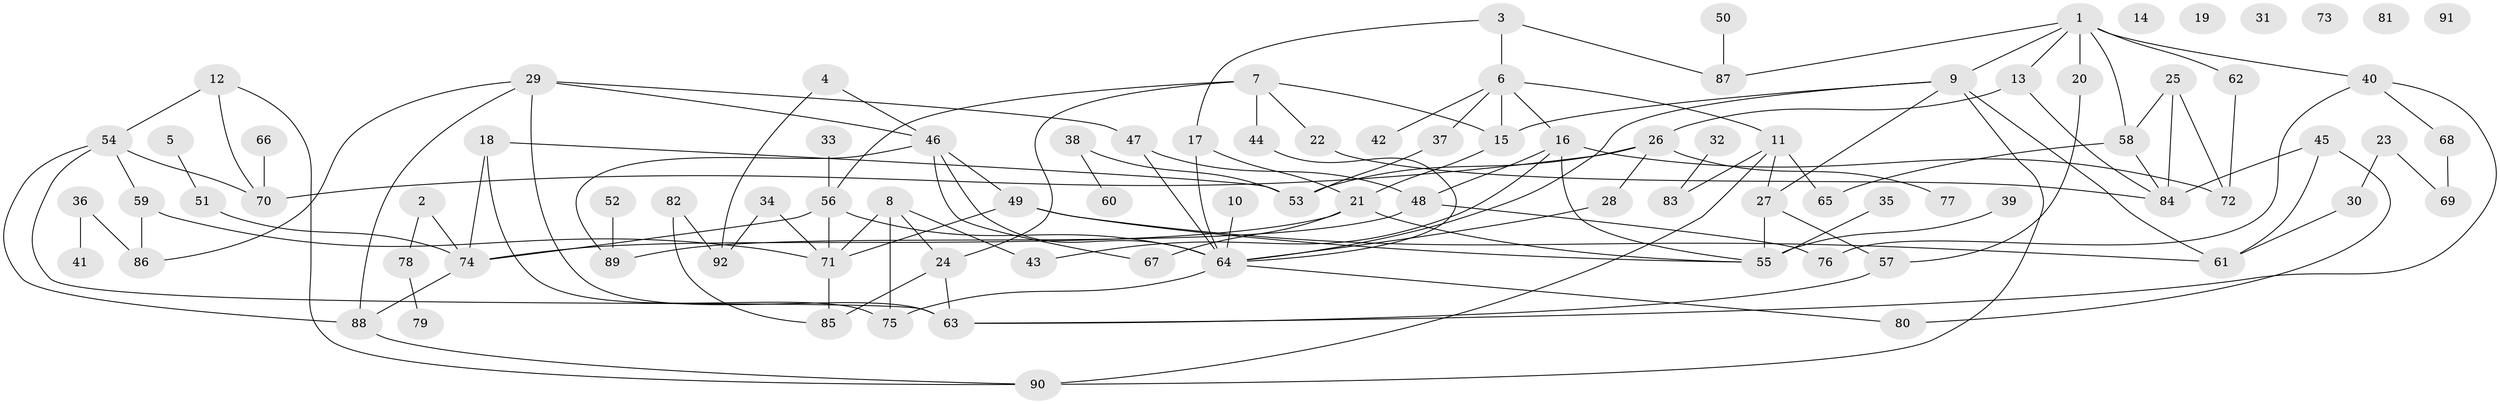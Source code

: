 // coarse degree distribution, {7: 0.06451612903225806, 2: 0.20967741935483872, 3: 0.0967741935483871, 1: 0.20967741935483872, 5: 0.0967741935483871, 4: 0.08064516129032258, 8: 0.03225806451612903, 6: 0.08064516129032258, 0: 0.0967741935483871, 14: 0.016129032258064516, 9: 0.016129032258064516}
// Generated by graph-tools (version 1.1) at 2025/41/03/06/25 10:41:22]
// undirected, 92 vertices, 134 edges
graph export_dot {
graph [start="1"]
  node [color=gray90,style=filled];
  1;
  2;
  3;
  4;
  5;
  6;
  7;
  8;
  9;
  10;
  11;
  12;
  13;
  14;
  15;
  16;
  17;
  18;
  19;
  20;
  21;
  22;
  23;
  24;
  25;
  26;
  27;
  28;
  29;
  30;
  31;
  32;
  33;
  34;
  35;
  36;
  37;
  38;
  39;
  40;
  41;
  42;
  43;
  44;
  45;
  46;
  47;
  48;
  49;
  50;
  51;
  52;
  53;
  54;
  55;
  56;
  57;
  58;
  59;
  60;
  61;
  62;
  63;
  64;
  65;
  66;
  67;
  68;
  69;
  70;
  71;
  72;
  73;
  74;
  75;
  76;
  77;
  78;
  79;
  80;
  81;
  82;
  83;
  84;
  85;
  86;
  87;
  88;
  89;
  90;
  91;
  92;
  1 -- 9;
  1 -- 13;
  1 -- 20;
  1 -- 40;
  1 -- 58;
  1 -- 62;
  1 -- 87;
  2 -- 74;
  2 -- 78;
  3 -- 6;
  3 -- 17;
  3 -- 87;
  4 -- 46;
  4 -- 92;
  5 -- 51;
  6 -- 11;
  6 -- 15;
  6 -- 16;
  6 -- 37;
  6 -- 42;
  7 -- 15;
  7 -- 22;
  7 -- 24;
  7 -- 44;
  7 -- 56;
  8 -- 24;
  8 -- 43;
  8 -- 71;
  8 -- 75;
  9 -- 15;
  9 -- 27;
  9 -- 61;
  9 -- 64;
  9 -- 90;
  10 -- 64;
  11 -- 27;
  11 -- 65;
  11 -- 83;
  11 -- 90;
  12 -- 54;
  12 -- 70;
  12 -- 90;
  13 -- 26;
  13 -- 84;
  15 -- 21;
  16 -- 43;
  16 -- 48;
  16 -- 55;
  16 -- 72;
  17 -- 21;
  17 -- 64;
  18 -- 53;
  18 -- 74;
  18 -- 75;
  20 -- 57;
  21 -- 55;
  21 -- 67;
  21 -- 74;
  22 -- 84;
  23 -- 30;
  23 -- 69;
  24 -- 63;
  24 -- 85;
  25 -- 58;
  25 -- 72;
  25 -- 84;
  26 -- 28;
  26 -- 53;
  26 -- 70;
  26 -- 77;
  27 -- 55;
  27 -- 57;
  28 -- 64;
  29 -- 46;
  29 -- 47;
  29 -- 63;
  29 -- 86;
  29 -- 88;
  30 -- 61;
  32 -- 83;
  33 -- 56;
  34 -- 71;
  34 -- 92;
  35 -- 55;
  36 -- 41;
  36 -- 86;
  37 -- 53;
  38 -- 53;
  38 -- 60;
  39 -- 55;
  40 -- 63;
  40 -- 68;
  40 -- 76;
  44 -- 64;
  45 -- 61;
  45 -- 80;
  45 -- 84;
  46 -- 49;
  46 -- 64;
  46 -- 67;
  46 -- 89;
  47 -- 48;
  47 -- 64;
  48 -- 76;
  48 -- 89;
  49 -- 55;
  49 -- 61;
  49 -- 71;
  50 -- 87;
  51 -- 74;
  52 -- 89;
  54 -- 59;
  54 -- 63;
  54 -- 70;
  54 -- 88;
  56 -- 64;
  56 -- 71;
  56 -- 74;
  57 -- 63;
  58 -- 65;
  58 -- 84;
  59 -- 71;
  59 -- 86;
  62 -- 72;
  64 -- 75;
  64 -- 80;
  66 -- 70;
  68 -- 69;
  71 -- 85;
  74 -- 88;
  78 -- 79;
  82 -- 85;
  82 -- 92;
  88 -- 90;
}

